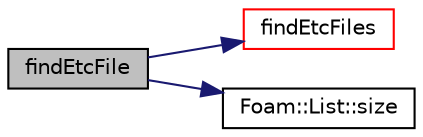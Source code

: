 digraph "findEtcFile"
{
  bgcolor="transparent";
  edge [fontname="Helvetica",fontsize="10",labelfontname="Helvetica",labelfontsize="10"];
  node [fontname="Helvetica",fontsize="10",shape=record];
  rankdir="LR";
  Node99024 [label="findEtcFile",height=0.2,width=0.4,color="black", fillcolor="grey75", style="filled", fontcolor="black"];
  Node99024 -> Node99025 [color="midnightblue",fontsize="10",style="solid",fontname="Helvetica"];
  Node99025 [label="findEtcFiles",height=0.2,width=0.4,color="red",URL="$a21851.html#aab73bb2c46692e2e11dd7364556cd3c5",tooltip="Search for files from user/group/shipped directories. "];
  Node99024 -> Node99091 [color="midnightblue",fontsize="10",style="solid",fontname="Helvetica"];
  Node99091 [label="Foam::List::size",height=0.2,width=0.4,color="black",URL="$a26833.html#a8a5f6fa29bd4b500caf186f60245b384",tooltip="Override size to be inconsistent with allocated storage. "];
}

